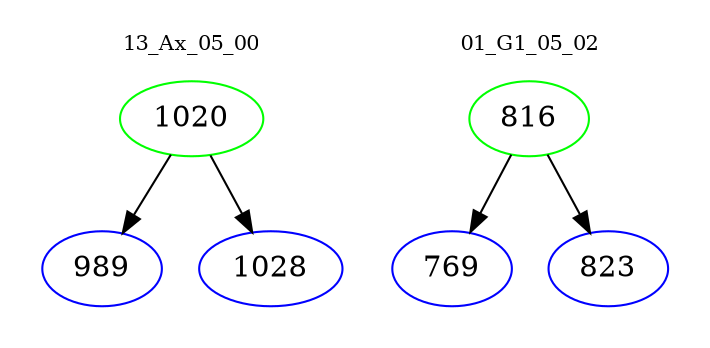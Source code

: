 digraph{
subgraph cluster_0 {
color = white
label = "13_Ax_05_00";
fontsize=10;
T0_1020 [label="1020", color="green"]
T0_1020 -> T0_989 [color="black"]
T0_989 [label="989", color="blue"]
T0_1020 -> T0_1028 [color="black"]
T0_1028 [label="1028", color="blue"]
}
subgraph cluster_1 {
color = white
label = "01_G1_05_02";
fontsize=10;
T1_816 [label="816", color="green"]
T1_816 -> T1_769 [color="black"]
T1_769 [label="769", color="blue"]
T1_816 -> T1_823 [color="black"]
T1_823 [label="823", color="blue"]
}
}
